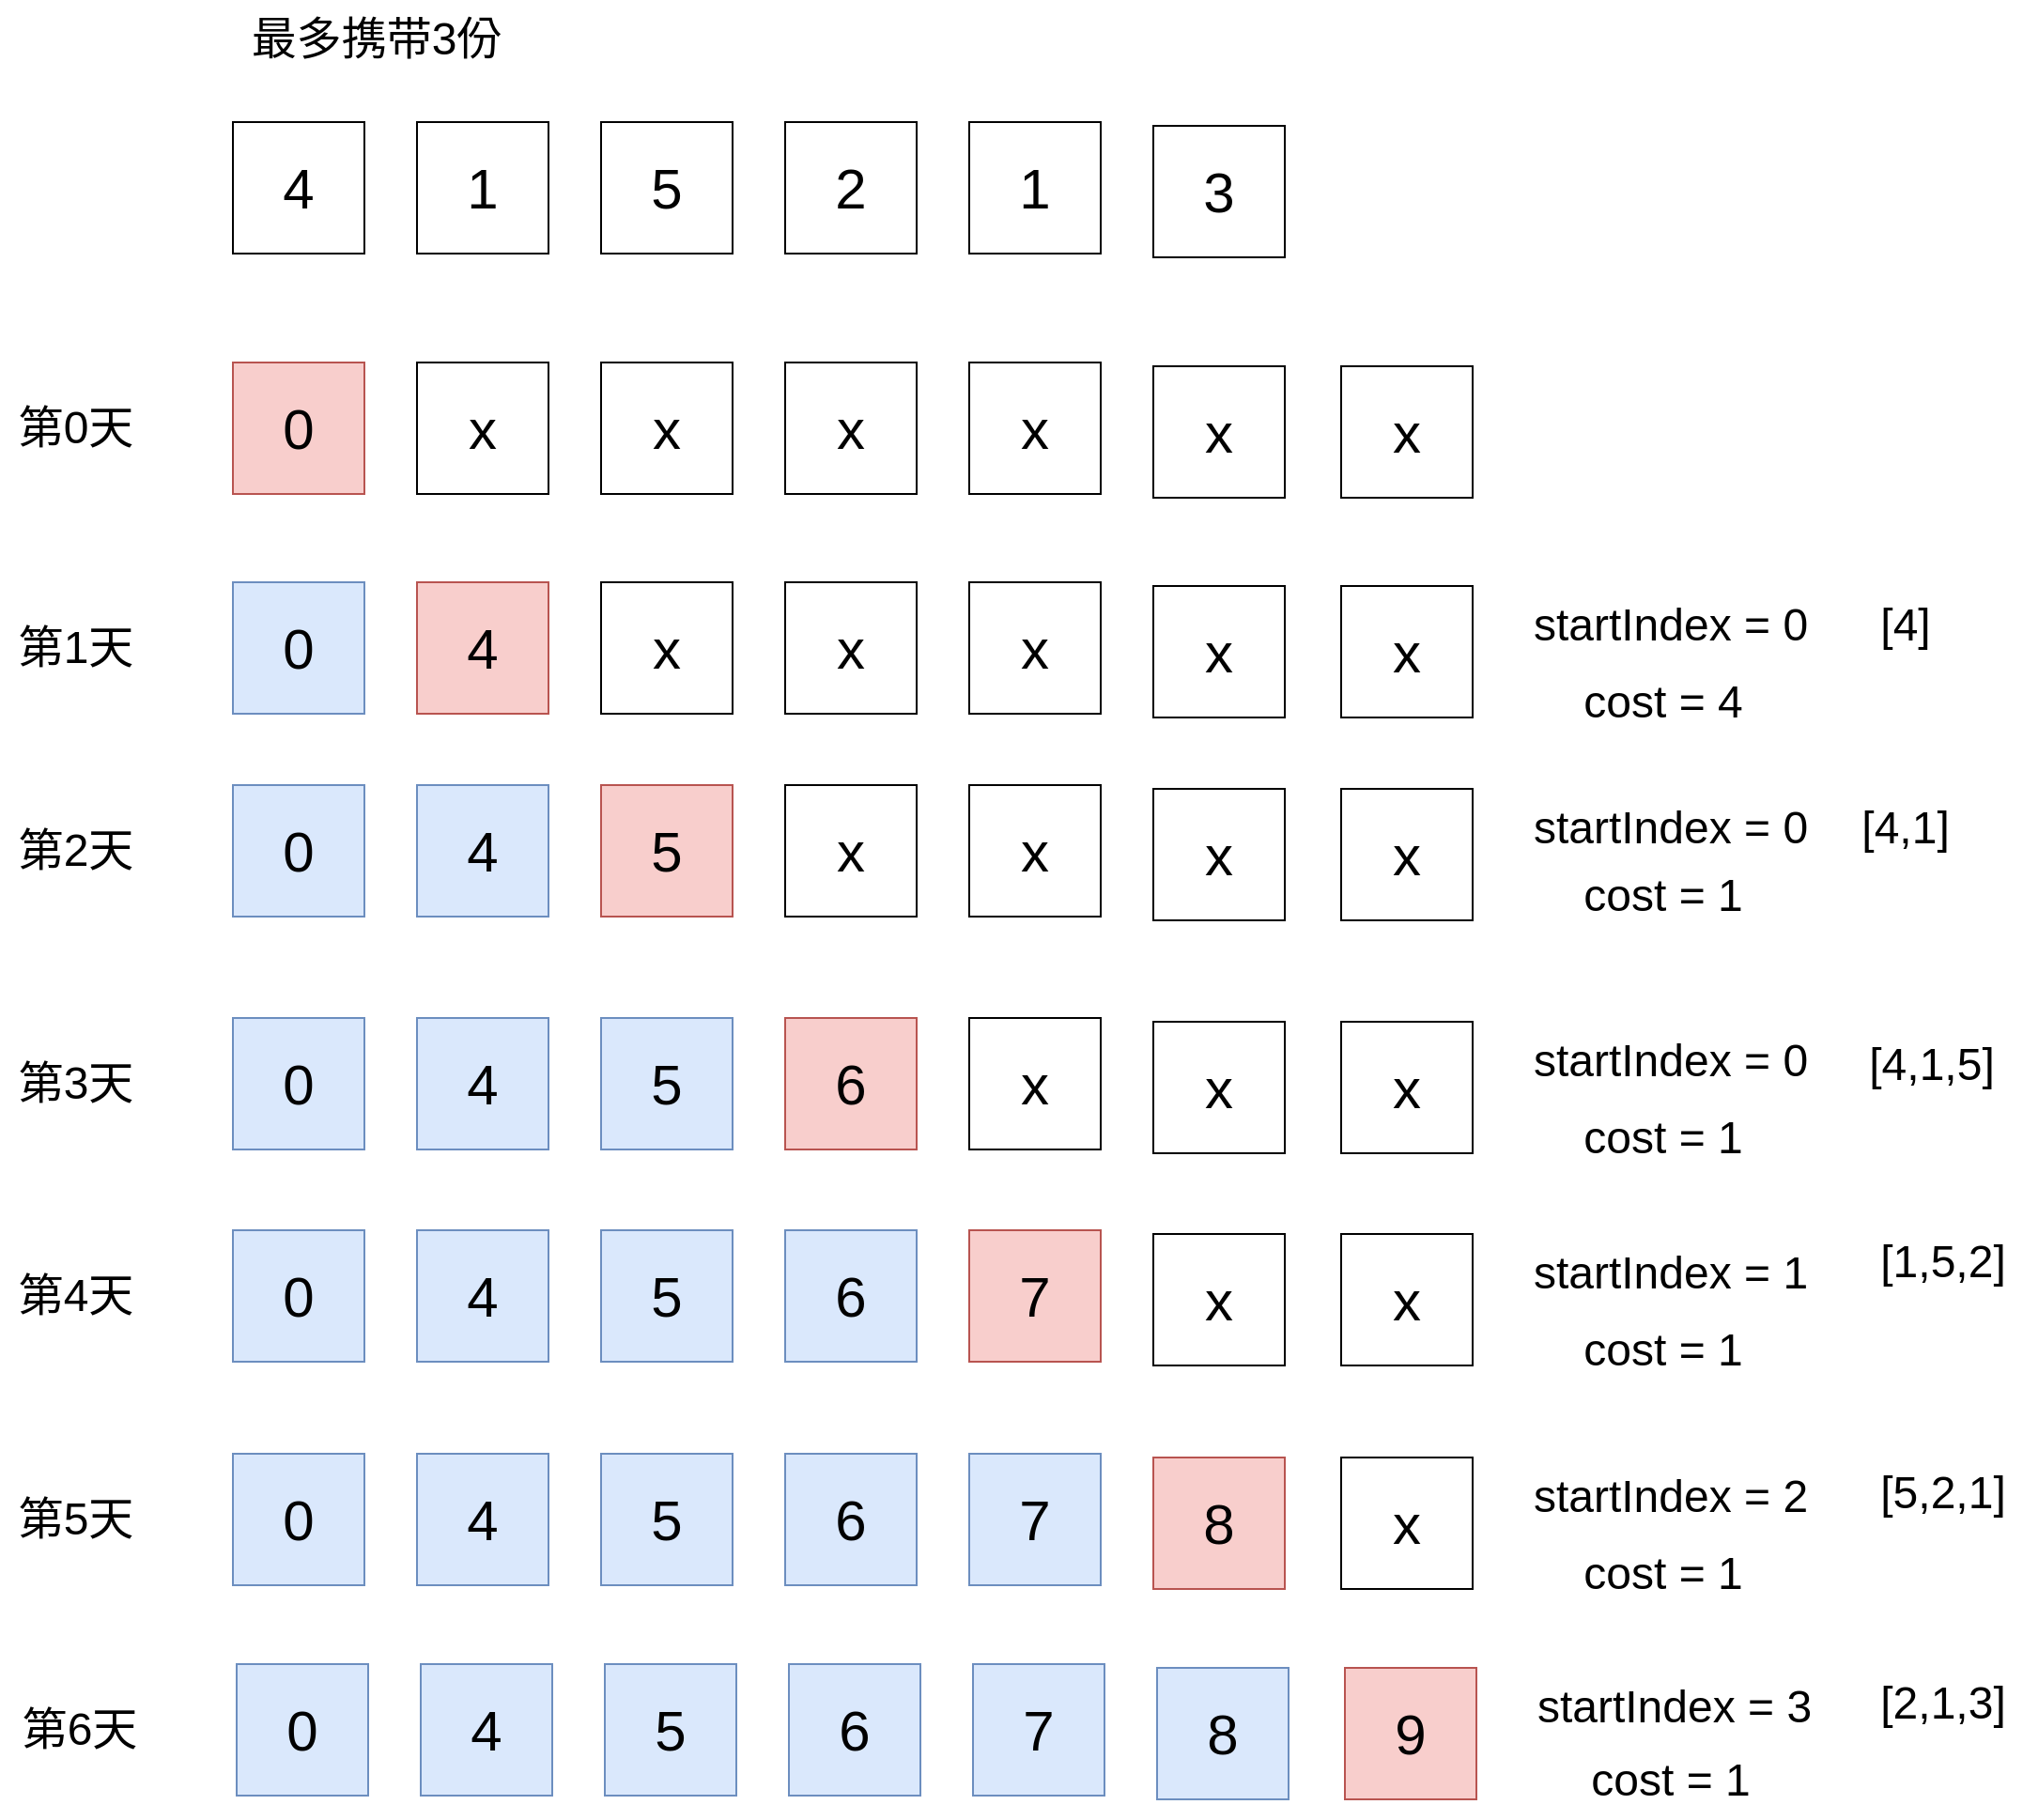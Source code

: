 <mxfile version="22.1.21" type="device">
  <diagram name="第 1 页" id="6HqXooCNs9hSZixjxbYp">
    <mxGraphModel dx="2449" dy="1220" grid="0" gridSize="10" guides="1" tooltips="1" connect="1" arrows="1" fold="1" page="0" pageScale="1" pageWidth="827" pageHeight="1169" math="0" shadow="0">
      <root>
        <mxCell id="0" />
        <mxCell id="1" parent="0" />
        <mxCell id="fiM3ZYcaST_rQ8-QlCLc-1" value="4" style="rounded=0;whiteSpace=wrap;html=1;fontSize=30;" vertex="1" parent="1">
          <mxGeometry x="116" y="328" width="70" height="70" as="geometry" />
        </mxCell>
        <mxCell id="fiM3ZYcaST_rQ8-QlCLc-2" value="1" style="rounded=0;whiteSpace=wrap;html=1;fontSize=30;" vertex="1" parent="1">
          <mxGeometry x="214" y="328" width="70" height="70" as="geometry" />
        </mxCell>
        <mxCell id="fiM3ZYcaST_rQ8-QlCLc-3" value="5" style="rounded=0;whiteSpace=wrap;html=1;fontSize=30;" vertex="1" parent="1">
          <mxGeometry x="312" y="328" width="70" height="70" as="geometry" />
        </mxCell>
        <mxCell id="fiM3ZYcaST_rQ8-QlCLc-4" value="2" style="rounded=0;whiteSpace=wrap;html=1;fontSize=30;" vertex="1" parent="1">
          <mxGeometry x="410" y="328" width="70" height="70" as="geometry" />
        </mxCell>
        <mxCell id="fiM3ZYcaST_rQ8-QlCLc-5" value="1" style="rounded=0;whiteSpace=wrap;html=1;fontSize=30;" vertex="1" parent="1">
          <mxGeometry x="508" y="328" width="70" height="70" as="geometry" />
        </mxCell>
        <mxCell id="fiM3ZYcaST_rQ8-QlCLc-6" value="3" style="rounded=0;whiteSpace=wrap;html=1;fontSize=30;" vertex="1" parent="1">
          <mxGeometry x="606" y="330" width="70" height="70" as="geometry" />
        </mxCell>
        <mxCell id="fiM3ZYcaST_rQ8-QlCLc-7" value="最多携带3份" style="text;html=1;align=center;verticalAlign=middle;resizable=0;points=[];autosize=1;strokeColor=none;fillColor=none;fontSize=24;" vertex="1" parent="1">
          <mxGeometry x="116" y="263" width="151" height="41" as="geometry" />
        </mxCell>
        <mxCell id="fiM3ZYcaST_rQ8-QlCLc-11" value="0" style="rounded=0;whiteSpace=wrap;html=1;fontSize=30;fillColor=#f8cecc;strokeColor=#b85450;" vertex="1" parent="1">
          <mxGeometry x="116" y="456" width="70" height="70" as="geometry" />
        </mxCell>
        <mxCell id="fiM3ZYcaST_rQ8-QlCLc-12" value="x" style="rounded=0;whiteSpace=wrap;html=1;fontSize=30;" vertex="1" parent="1">
          <mxGeometry x="214" y="456" width="70" height="70" as="geometry" />
        </mxCell>
        <mxCell id="fiM3ZYcaST_rQ8-QlCLc-13" value="x" style="rounded=0;whiteSpace=wrap;html=1;fontSize=30;" vertex="1" parent="1">
          <mxGeometry x="312" y="456" width="70" height="70" as="geometry" />
        </mxCell>
        <mxCell id="fiM3ZYcaST_rQ8-QlCLc-14" value="x" style="rounded=0;whiteSpace=wrap;html=1;fontSize=30;" vertex="1" parent="1">
          <mxGeometry x="410" y="456" width="70" height="70" as="geometry" />
        </mxCell>
        <mxCell id="fiM3ZYcaST_rQ8-QlCLc-15" value="x" style="rounded=0;whiteSpace=wrap;html=1;fontSize=30;" vertex="1" parent="1">
          <mxGeometry x="508" y="456" width="70" height="70" as="geometry" />
        </mxCell>
        <mxCell id="fiM3ZYcaST_rQ8-QlCLc-16" value="x" style="rounded=0;whiteSpace=wrap;html=1;fontSize=30;" vertex="1" parent="1">
          <mxGeometry x="606" y="458" width="70" height="70" as="geometry" />
        </mxCell>
        <mxCell id="fiM3ZYcaST_rQ8-QlCLc-17" value="0" style="rounded=0;whiteSpace=wrap;html=1;fontSize=30;fillColor=#dae8fc;strokeColor=#6c8ebf;" vertex="1" parent="1">
          <mxGeometry x="116" y="573" width="70" height="70" as="geometry" />
        </mxCell>
        <mxCell id="fiM3ZYcaST_rQ8-QlCLc-18" value="4" style="rounded=0;whiteSpace=wrap;html=1;fontSize=30;fillColor=#f8cecc;strokeColor=#b85450;" vertex="1" parent="1">
          <mxGeometry x="214" y="573" width="70" height="70" as="geometry" />
        </mxCell>
        <mxCell id="fiM3ZYcaST_rQ8-QlCLc-19" value="x" style="rounded=0;whiteSpace=wrap;html=1;fontSize=30;" vertex="1" parent="1">
          <mxGeometry x="312" y="573" width="70" height="70" as="geometry" />
        </mxCell>
        <mxCell id="fiM3ZYcaST_rQ8-QlCLc-20" value="x" style="rounded=0;whiteSpace=wrap;html=1;fontSize=30;" vertex="1" parent="1">
          <mxGeometry x="410" y="573" width="70" height="70" as="geometry" />
        </mxCell>
        <mxCell id="fiM3ZYcaST_rQ8-QlCLc-21" value="x" style="rounded=0;whiteSpace=wrap;html=1;fontSize=30;" vertex="1" parent="1">
          <mxGeometry x="508" y="573" width="70" height="70" as="geometry" />
        </mxCell>
        <mxCell id="fiM3ZYcaST_rQ8-QlCLc-22" value="x" style="rounded=0;whiteSpace=wrap;html=1;fontSize=30;" vertex="1" parent="1">
          <mxGeometry x="606" y="575" width="70" height="70" as="geometry" />
        </mxCell>
        <mxCell id="fiM3ZYcaST_rQ8-QlCLc-23" value="startIndex = 0" style="text;html=1;align=center;verticalAlign=middle;resizable=0;points=[];autosize=1;strokeColor=none;fillColor=none;fontSize=24;" vertex="1" parent="1">
          <mxGeometry x="799" y="575" width="164" height="41" as="geometry" />
        </mxCell>
        <mxCell id="fiM3ZYcaST_rQ8-QlCLc-24" value="cost = 4" style="text;html=1;align=center;verticalAlign=middle;resizable=0;points=[];autosize=1;strokeColor=none;fillColor=none;fontSize=24;" vertex="1" parent="1">
          <mxGeometry x="825" y="616" width="103" height="41" as="geometry" />
        </mxCell>
        <mxCell id="fiM3ZYcaST_rQ8-QlCLc-25" value="第0天" style="text;html=1;align=center;verticalAlign=middle;resizable=0;points=[];autosize=1;strokeColor=none;fillColor=none;fontSize=24;" vertex="1" parent="1">
          <mxGeometry x="-8" y="470.5" width="79" height="41" as="geometry" />
        </mxCell>
        <mxCell id="fiM3ZYcaST_rQ8-QlCLc-27" value="第1天" style="text;html=1;align=center;verticalAlign=middle;resizable=0;points=[];autosize=1;strokeColor=none;fillColor=none;fontSize=24;" vertex="1" parent="1">
          <mxGeometry x="-8" y="587.5" width="79" height="41" as="geometry" />
        </mxCell>
        <mxCell id="fiM3ZYcaST_rQ8-QlCLc-28" value="[4]" style="text;html=1;align=center;verticalAlign=middle;resizable=0;points=[];autosize=1;strokeColor=none;fillColor=none;fontSize=24;" vertex="1" parent="1">
          <mxGeometry x="983" y="575" width="45" height="41" as="geometry" />
        </mxCell>
        <mxCell id="fiM3ZYcaST_rQ8-QlCLc-29" value="0" style="rounded=0;whiteSpace=wrap;html=1;fontSize=30;fillColor=#dae8fc;strokeColor=#6c8ebf;" vertex="1" parent="1">
          <mxGeometry x="116" y="681" width="70" height="70" as="geometry" />
        </mxCell>
        <mxCell id="fiM3ZYcaST_rQ8-QlCLc-30" value="4" style="rounded=0;whiteSpace=wrap;html=1;fontSize=30;fillColor=#dae8fc;strokeColor=#6c8ebf;" vertex="1" parent="1">
          <mxGeometry x="214" y="681" width="70" height="70" as="geometry" />
        </mxCell>
        <mxCell id="fiM3ZYcaST_rQ8-QlCLc-31" value="5" style="rounded=0;whiteSpace=wrap;html=1;fontSize=30;fillColor=#f8cecc;strokeColor=#b85450;" vertex="1" parent="1">
          <mxGeometry x="312" y="681" width="70" height="70" as="geometry" />
        </mxCell>
        <mxCell id="fiM3ZYcaST_rQ8-QlCLc-32" value="x" style="rounded=0;whiteSpace=wrap;html=1;fontSize=30;" vertex="1" parent="1">
          <mxGeometry x="410" y="681" width="70" height="70" as="geometry" />
        </mxCell>
        <mxCell id="fiM3ZYcaST_rQ8-QlCLc-33" value="x" style="rounded=0;whiteSpace=wrap;html=1;fontSize=30;" vertex="1" parent="1">
          <mxGeometry x="508" y="681" width="70" height="70" as="geometry" />
        </mxCell>
        <mxCell id="fiM3ZYcaST_rQ8-QlCLc-34" value="x" style="rounded=0;whiteSpace=wrap;html=1;fontSize=30;" vertex="1" parent="1">
          <mxGeometry x="606" y="683" width="70" height="70" as="geometry" />
        </mxCell>
        <mxCell id="fiM3ZYcaST_rQ8-QlCLc-35" value="startIndex = 0" style="text;html=1;align=center;verticalAlign=middle;resizable=0;points=[];autosize=1;strokeColor=none;fillColor=none;fontSize=24;" vertex="1" parent="1">
          <mxGeometry x="799" y="683" width="164" height="41" as="geometry" />
        </mxCell>
        <mxCell id="fiM3ZYcaST_rQ8-QlCLc-36" value="cost = 1" style="text;html=1;align=center;verticalAlign=middle;resizable=0;points=[];autosize=1;strokeColor=none;fillColor=none;fontSize=24;" vertex="1" parent="1">
          <mxGeometry x="825" y="719" width="103" height="41" as="geometry" />
        </mxCell>
        <mxCell id="fiM3ZYcaST_rQ8-QlCLc-37" value="第2天" style="text;html=1;align=center;verticalAlign=middle;resizable=0;points=[];autosize=1;strokeColor=none;fillColor=none;fontSize=24;" vertex="1" parent="1">
          <mxGeometry x="-8" y="695.5" width="79" height="41" as="geometry" />
        </mxCell>
        <mxCell id="fiM3ZYcaST_rQ8-QlCLc-38" value="[4,1]" style="text;html=1;align=center;verticalAlign=middle;resizable=0;points=[];autosize=1;strokeColor=none;fillColor=none;fontSize=24;" vertex="1" parent="1">
          <mxGeometry x="973" y="683" width="65" height="41" as="geometry" />
        </mxCell>
        <mxCell id="fiM3ZYcaST_rQ8-QlCLc-39" value="0" style="rounded=0;whiteSpace=wrap;html=1;fontSize=30;fillColor=#dae8fc;strokeColor=#6c8ebf;" vertex="1" parent="1">
          <mxGeometry x="116" y="805" width="70" height="70" as="geometry" />
        </mxCell>
        <mxCell id="fiM3ZYcaST_rQ8-QlCLc-40" value="4" style="rounded=0;whiteSpace=wrap;html=1;fontSize=30;fillColor=#dae8fc;strokeColor=#6c8ebf;" vertex="1" parent="1">
          <mxGeometry x="214" y="805" width="70" height="70" as="geometry" />
        </mxCell>
        <mxCell id="fiM3ZYcaST_rQ8-QlCLc-41" value="5" style="rounded=0;whiteSpace=wrap;html=1;fontSize=30;fillColor=#dae8fc;strokeColor=#6c8ebf;" vertex="1" parent="1">
          <mxGeometry x="312" y="805" width="70" height="70" as="geometry" />
        </mxCell>
        <mxCell id="fiM3ZYcaST_rQ8-QlCLc-42" value="6" style="rounded=0;whiteSpace=wrap;html=1;fontSize=30;fillColor=#f8cecc;strokeColor=#b85450;" vertex="1" parent="1">
          <mxGeometry x="410" y="805" width="70" height="70" as="geometry" />
        </mxCell>
        <mxCell id="fiM3ZYcaST_rQ8-QlCLc-43" value="x" style="rounded=0;whiteSpace=wrap;html=1;fontSize=30;" vertex="1" parent="1">
          <mxGeometry x="508" y="805" width="70" height="70" as="geometry" />
        </mxCell>
        <mxCell id="fiM3ZYcaST_rQ8-QlCLc-44" value="x" style="rounded=0;whiteSpace=wrap;html=1;fontSize=30;" vertex="1" parent="1">
          <mxGeometry x="606" y="807" width="70" height="70" as="geometry" />
        </mxCell>
        <mxCell id="fiM3ZYcaST_rQ8-QlCLc-45" value="startIndex = 0" style="text;html=1;align=center;verticalAlign=middle;resizable=0;points=[];autosize=1;strokeColor=none;fillColor=none;fontSize=24;" vertex="1" parent="1">
          <mxGeometry x="799" y="807" width="164" height="41" as="geometry" />
        </mxCell>
        <mxCell id="fiM3ZYcaST_rQ8-QlCLc-46" value="cost = 1" style="text;html=1;align=center;verticalAlign=middle;resizable=0;points=[];autosize=1;strokeColor=none;fillColor=none;fontSize=24;" vertex="1" parent="1">
          <mxGeometry x="825" y="848" width="103" height="41" as="geometry" />
        </mxCell>
        <mxCell id="fiM3ZYcaST_rQ8-QlCLc-47" value="第3天" style="text;html=1;align=center;verticalAlign=middle;resizable=0;points=[];autosize=1;strokeColor=none;fillColor=none;fontSize=24;" vertex="1" parent="1">
          <mxGeometry x="-8" y="819.5" width="79" height="41" as="geometry" />
        </mxCell>
        <mxCell id="fiM3ZYcaST_rQ8-QlCLc-48" value="[4,1,5]" style="text;html=1;align=center;verticalAlign=middle;resizable=0;points=[];autosize=1;strokeColor=none;fillColor=none;fontSize=24;" vertex="1" parent="1">
          <mxGeometry x="977" y="809" width="85" height="41" as="geometry" />
        </mxCell>
        <mxCell id="fiM3ZYcaST_rQ8-QlCLc-49" value="0" style="rounded=0;whiteSpace=wrap;html=1;fontSize=30;fillColor=#dae8fc;strokeColor=#6c8ebf;" vertex="1" parent="1">
          <mxGeometry x="116" y="918" width="70" height="70" as="geometry" />
        </mxCell>
        <mxCell id="fiM3ZYcaST_rQ8-QlCLc-50" value="4" style="rounded=0;whiteSpace=wrap;html=1;fontSize=30;fillColor=#dae8fc;strokeColor=#6c8ebf;" vertex="1" parent="1">
          <mxGeometry x="214" y="918" width="70" height="70" as="geometry" />
        </mxCell>
        <mxCell id="fiM3ZYcaST_rQ8-QlCLc-51" value="5" style="rounded=0;whiteSpace=wrap;html=1;fontSize=30;fillColor=#dae8fc;strokeColor=#6c8ebf;" vertex="1" parent="1">
          <mxGeometry x="312" y="918" width="70" height="70" as="geometry" />
        </mxCell>
        <mxCell id="fiM3ZYcaST_rQ8-QlCLc-52" value="6" style="rounded=0;whiteSpace=wrap;html=1;fontSize=30;fillColor=#dae8fc;strokeColor=#6c8ebf;" vertex="1" parent="1">
          <mxGeometry x="410" y="918" width="70" height="70" as="geometry" />
        </mxCell>
        <mxCell id="fiM3ZYcaST_rQ8-QlCLc-53" value="7" style="rounded=0;whiteSpace=wrap;html=1;fontSize=30;fillColor=#f8cecc;strokeColor=#b85450;" vertex="1" parent="1">
          <mxGeometry x="508" y="918" width="70" height="70" as="geometry" />
        </mxCell>
        <mxCell id="fiM3ZYcaST_rQ8-QlCLc-54" value="x" style="rounded=0;whiteSpace=wrap;html=1;fontSize=30;" vertex="1" parent="1">
          <mxGeometry x="606" y="920" width="70" height="70" as="geometry" />
        </mxCell>
        <mxCell id="fiM3ZYcaST_rQ8-QlCLc-55" value="startIndex = 1" style="text;html=1;align=center;verticalAlign=middle;resizable=0;points=[];autosize=1;strokeColor=none;fillColor=none;fontSize=24;" vertex="1" parent="1">
          <mxGeometry x="799" y="920" width="164" height="41" as="geometry" />
        </mxCell>
        <mxCell id="fiM3ZYcaST_rQ8-QlCLc-56" value="cost = 1" style="text;html=1;align=center;verticalAlign=middle;resizable=0;points=[];autosize=1;strokeColor=none;fillColor=none;fontSize=24;" vertex="1" parent="1">
          <mxGeometry x="825" y="961" width="103" height="41" as="geometry" />
        </mxCell>
        <mxCell id="fiM3ZYcaST_rQ8-QlCLc-57" value="第4天" style="text;html=1;align=center;verticalAlign=middle;resizable=0;points=[];autosize=1;strokeColor=none;fillColor=none;fontSize=24;" vertex="1" parent="1">
          <mxGeometry x="-8" y="932.5" width="79" height="41" as="geometry" />
        </mxCell>
        <mxCell id="fiM3ZYcaST_rQ8-QlCLc-58" value="[1,5,2]" style="text;html=1;align=center;verticalAlign=middle;resizable=0;points=[];autosize=1;strokeColor=none;fillColor=none;fontSize=24;" vertex="1" parent="1">
          <mxGeometry x="983" y="914" width="85" height="41" as="geometry" />
        </mxCell>
        <mxCell id="fiM3ZYcaST_rQ8-QlCLc-59" value="0" style="rounded=0;whiteSpace=wrap;html=1;fontSize=30;fillColor=#dae8fc;strokeColor=#6c8ebf;" vertex="1" parent="1">
          <mxGeometry x="116" y="1037" width="70" height="70" as="geometry" />
        </mxCell>
        <mxCell id="fiM3ZYcaST_rQ8-QlCLc-60" value="4" style="rounded=0;whiteSpace=wrap;html=1;fontSize=30;fillColor=#dae8fc;strokeColor=#6c8ebf;" vertex="1" parent="1">
          <mxGeometry x="214" y="1037" width="70" height="70" as="geometry" />
        </mxCell>
        <mxCell id="fiM3ZYcaST_rQ8-QlCLc-61" value="5" style="rounded=0;whiteSpace=wrap;html=1;fontSize=30;fillColor=#dae8fc;strokeColor=#6c8ebf;" vertex="1" parent="1">
          <mxGeometry x="312" y="1037" width="70" height="70" as="geometry" />
        </mxCell>
        <mxCell id="fiM3ZYcaST_rQ8-QlCLc-62" value="6" style="rounded=0;whiteSpace=wrap;html=1;fontSize=30;fillColor=#dae8fc;strokeColor=#6c8ebf;" vertex="1" parent="1">
          <mxGeometry x="410" y="1037" width="70" height="70" as="geometry" />
        </mxCell>
        <mxCell id="fiM3ZYcaST_rQ8-QlCLc-63" value="7" style="rounded=0;whiteSpace=wrap;html=1;fontSize=30;fillColor=#dae8fc;strokeColor=#6c8ebf;" vertex="1" parent="1">
          <mxGeometry x="508" y="1037" width="70" height="70" as="geometry" />
        </mxCell>
        <mxCell id="fiM3ZYcaST_rQ8-QlCLc-64" value="8" style="rounded=0;whiteSpace=wrap;html=1;fontSize=30;fillColor=#f8cecc;strokeColor=#b85450;" vertex="1" parent="1">
          <mxGeometry x="606" y="1039" width="70" height="70" as="geometry" />
        </mxCell>
        <mxCell id="fiM3ZYcaST_rQ8-QlCLc-65" value="startIndex = 2" style="text;html=1;align=center;verticalAlign=middle;resizable=0;points=[];autosize=1;strokeColor=none;fillColor=none;fontSize=24;" vertex="1" parent="1">
          <mxGeometry x="799" y="1039" width="164" height="41" as="geometry" />
        </mxCell>
        <mxCell id="fiM3ZYcaST_rQ8-QlCLc-66" value="cost = 1" style="text;html=1;align=center;verticalAlign=middle;resizable=0;points=[];autosize=1;strokeColor=none;fillColor=none;fontSize=24;" vertex="1" parent="1">
          <mxGeometry x="825" y="1080" width="103" height="41" as="geometry" />
        </mxCell>
        <mxCell id="fiM3ZYcaST_rQ8-QlCLc-67" value="第5天" style="text;html=1;align=center;verticalAlign=middle;resizable=0;points=[];autosize=1;strokeColor=none;fillColor=none;fontSize=24;" vertex="1" parent="1">
          <mxGeometry x="-8" y="1051.5" width="79" height="41" as="geometry" />
        </mxCell>
        <mxCell id="fiM3ZYcaST_rQ8-QlCLc-68" value="[5,2,1]" style="text;html=1;align=center;verticalAlign=middle;resizable=0;points=[];autosize=1;strokeColor=none;fillColor=none;fontSize=24;" vertex="1" parent="1">
          <mxGeometry x="983" y="1037" width="85" height="41" as="geometry" />
        </mxCell>
        <mxCell id="fiM3ZYcaST_rQ8-QlCLc-69" value="0" style="rounded=0;whiteSpace=wrap;html=1;fontSize=30;fillColor=#dae8fc;strokeColor=#6c8ebf;" vertex="1" parent="1">
          <mxGeometry x="118" y="1149" width="70" height="70" as="geometry" />
        </mxCell>
        <mxCell id="fiM3ZYcaST_rQ8-QlCLc-70" value="4" style="rounded=0;whiteSpace=wrap;html=1;fontSize=30;fillColor=#dae8fc;strokeColor=#6c8ebf;" vertex="1" parent="1">
          <mxGeometry x="216" y="1149" width="70" height="70" as="geometry" />
        </mxCell>
        <mxCell id="fiM3ZYcaST_rQ8-QlCLc-71" value="5" style="rounded=0;whiteSpace=wrap;html=1;fontSize=30;fillColor=#dae8fc;strokeColor=#6c8ebf;" vertex="1" parent="1">
          <mxGeometry x="314" y="1149" width="70" height="70" as="geometry" />
        </mxCell>
        <mxCell id="fiM3ZYcaST_rQ8-QlCLc-72" value="6" style="rounded=0;whiteSpace=wrap;html=1;fontSize=30;fillColor=#dae8fc;strokeColor=#6c8ebf;" vertex="1" parent="1">
          <mxGeometry x="412" y="1149" width="70" height="70" as="geometry" />
        </mxCell>
        <mxCell id="fiM3ZYcaST_rQ8-QlCLc-73" value="7" style="rounded=0;whiteSpace=wrap;html=1;fontSize=30;fillColor=#dae8fc;strokeColor=#6c8ebf;" vertex="1" parent="1">
          <mxGeometry x="510" y="1149" width="70" height="70" as="geometry" />
        </mxCell>
        <mxCell id="fiM3ZYcaST_rQ8-QlCLc-74" value="8" style="rounded=0;whiteSpace=wrap;html=1;fontSize=30;fillColor=#dae8fc;strokeColor=#6c8ebf;" vertex="1" parent="1">
          <mxGeometry x="608" y="1151" width="70" height="70" as="geometry" />
        </mxCell>
        <mxCell id="fiM3ZYcaST_rQ8-QlCLc-75" value="startIndex = 3" style="text;html=1;align=center;verticalAlign=middle;resizable=0;points=[];autosize=1;strokeColor=none;fillColor=none;fontSize=24;" vertex="1" parent="1">
          <mxGeometry x="801" y="1151" width="164" height="41" as="geometry" />
        </mxCell>
        <mxCell id="fiM3ZYcaST_rQ8-QlCLc-76" value="cost = 1" style="text;html=1;align=center;verticalAlign=middle;resizable=0;points=[];autosize=1;strokeColor=none;fillColor=none;fontSize=24;" vertex="1" parent="1">
          <mxGeometry x="829.5" y="1190" width="103" height="41" as="geometry" />
        </mxCell>
        <mxCell id="fiM3ZYcaST_rQ8-QlCLc-77" value="第6天" style="text;html=1;align=center;verticalAlign=middle;resizable=0;points=[];autosize=1;strokeColor=none;fillColor=none;fontSize=24;" vertex="1" parent="1">
          <mxGeometry x="-6" y="1163.5" width="79" height="41" as="geometry" />
        </mxCell>
        <mxCell id="fiM3ZYcaST_rQ8-QlCLc-78" value="[2,1,3]" style="text;html=1;align=center;verticalAlign=middle;resizable=0;points=[];autosize=1;strokeColor=none;fillColor=none;fontSize=24;" vertex="1" parent="1">
          <mxGeometry x="983" y="1149" width="85" height="41" as="geometry" />
        </mxCell>
        <mxCell id="fiM3ZYcaST_rQ8-QlCLc-89" value="x" style="rounded=0;whiteSpace=wrap;html=1;fontSize=30;" vertex="1" parent="1">
          <mxGeometry x="706" y="458" width="70" height="70" as="geometry" />
        </mxCell>
        <mxCell id="fiM3ZYcaST_rQ8-QlCLc-90" value="x" style="rounded=0;whiteSpace=wrap;html=1;fontSize=30;" vertex="1" parent="1">
          <mxGeometry x="706" y="575" width="70" height="70" as="geometry" />
        </mxCell>
        <mxCell id="fiM3ZYcaST_rQ8-QlCLc-91" value="x" style="rounded=0;whiteSpace=wrap;html=1;fontSize=30;" vertex="1" parent="1">
          <mxGeometry x="706" y="683" width="70" height="70" as="geometry" />
        </mxCell>
        <mxCell id="fiM3ZYcaST_rQ8-QlCLc-92" value="x" style="rounded=0;whiteSpace=wrap;html=1;fontSize=30;" vertex="1" parent="1">
          <mxGeometry x="706" y="807" width="70" height="70" as="geometry" />
        </mxCell>
        <mxCell id="fiM3ZYcaST_rQ8-QlCLc-93" value="x" style="rounded=0;whiteSpace=wrap;html=1;fontSize=30;" vertex="1" parent="1">
          <mxGeometry x="706" y="920" width="70" height="70" as="geometry" />
        </mxCell>
        <mxCell id="fiM3ZYcaST_rQ8-QlCLc-94" value="x" style="rounded=0;whiteSpace=wrap;html=1;fontSize=30;" vertex="1" parent="1">
          <mxGeometry x="706" y="1039" width="70" height="70" as="geometry" />
        </mxCell>
        <mxCell id="fiM3ZYcaST_rQ8-QlCLc-95" value="9" style="rounded=0;whiteSpace=wrap;html=1;fontSize=30;fillColor=#f8cecc;strokeColor=#b85450;" vertex="1" parent="1">
          <mxGeometry x="708" y="1151" width="70" height="70" as="geometry" />
        </mxCell>
      </root>
    </mxGraphModel>
  </diagram>
</mxfile>
